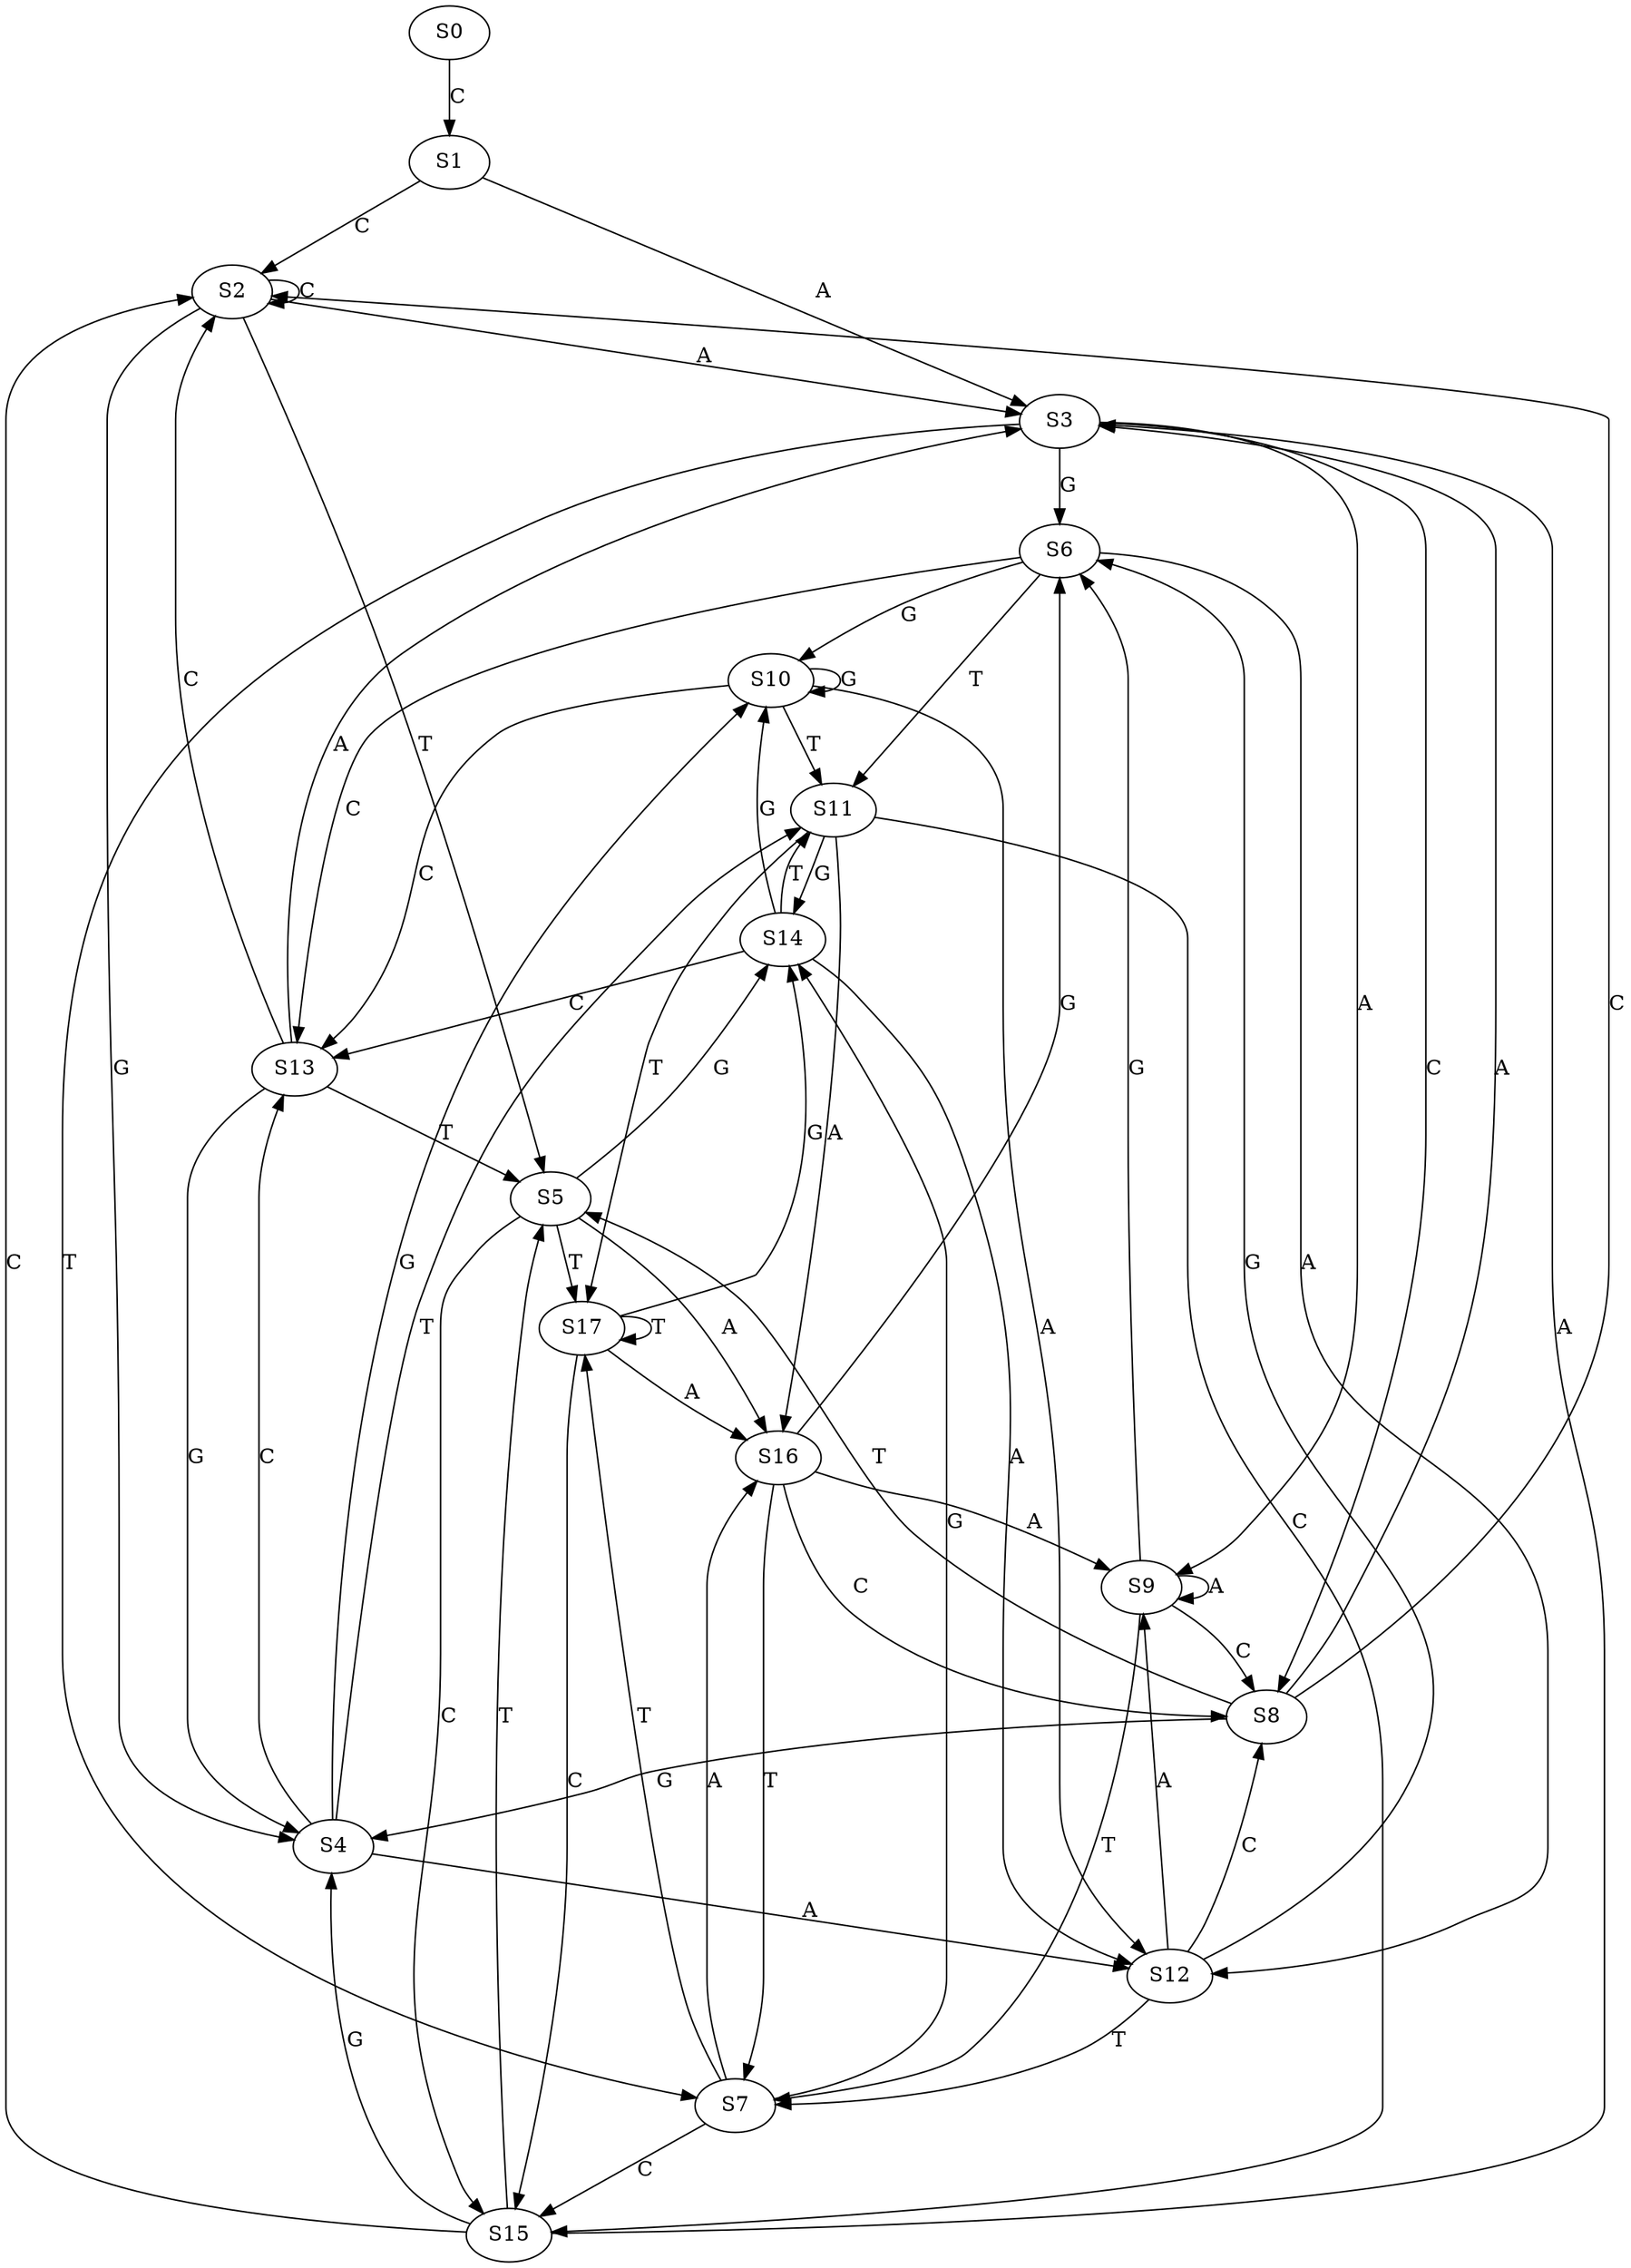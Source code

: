 strict digraph  {
	S0 -> S1 [ label = C ];
	S1 -> S2 [ label = C ];
	S1 -> S3 [ label = A ];
	S2 -> S4 [ label = G ];
	S2 -> S2 [ label = C ];
	S2 -> S3 [ label = A ];
	S2 -> S5 [ label = T ];
	S3 -> S6 [ label = G ];
	S3 -> S7 [ label = T ];
	S3 -> S8 [ label = C ];
	S3 -> S9 [ label = A ];
	S4 -> S10 [ label = G ];
	S4 -> S11 [ label = T ];
	S4 -> S12 [ label = A ];
	S4 -> S13 [ label = C ];
	S5 -> S14 [ label = G ];
	S5 -> S15 [ label = C ];
	S5 -> S16 [ label = A ];
	S5 -> S17 [ label = T ];
	S6 -> S11 [ label = T ];
	S6 -> S10 [ label = G ];
	S6 -> S12 [ label = A ];
	S6 -> S13 [ label = C ];
	S7 -> S16 [ label = A ];
	S7 -> S15 [ label = C ];
	S7 -> S17 [ label = T ];
	S7 -> S14 [ label = G ];
	S8 -> S3 [ label = A ];
	S8 -> S5 [ label = T ];
	S8 -> S2 [ label = C ];
	S8 -> S4 [ label = G ];
	S9 -> S7 [ label = T ];
	S9 -> S8 [ label = C ];
	S9 -> S6 [ label = G ];
	S9 -> S9 [ label = A ];
	S10 -> S12 [ label = A ];
	S10 -> S11 [ label = T ];
	S10 -> S10 [ label = G ];
	S10 -> S13 [ label = C ];
	S11 -> S16 [ label = A ];
	S11 -> S15 [ label = C ];
	S11 -> S14 [ label = G ];
	S11 -> S17 [ label = T ];
	S12 -> S6 [ label = G ];
	S12 -> S9 [ label = A ];
	S12 -> S8 [ label = C ];
	S12 -> S7 [ label = T ];
	S13 -> S2 [ label = C ];
	S13 -> S5 [ label = T ];
	S13 -> S4 [ label = G ];
	S13 -> S3 [ label = A ];
	S14 -> S12 [ label = A ];
	S14 -> S11 [ label = T ];
	S14 -> S13 [ label = C ];
	S14 -> S10 [ label = G ];
	S15 -> S5 [ label = T ];
	S15 -> S4 [ label = G ];
	S15 -> S2 [ label = C ];
	S15 -> S3 [ label = A ];
	S16 -> S6 [ label = G ];
	S16 -> S7 [ label = T ];
	S16 -> S9 [ label = A ];
	S16 -> S8 [ label = C ];
	S17 -> S15 [ label = C ];
	S17 -> S14 [ label = G ];
	S17 -> S17 [ label = T ];
	S17 -> S16 [ label = A ];
}

